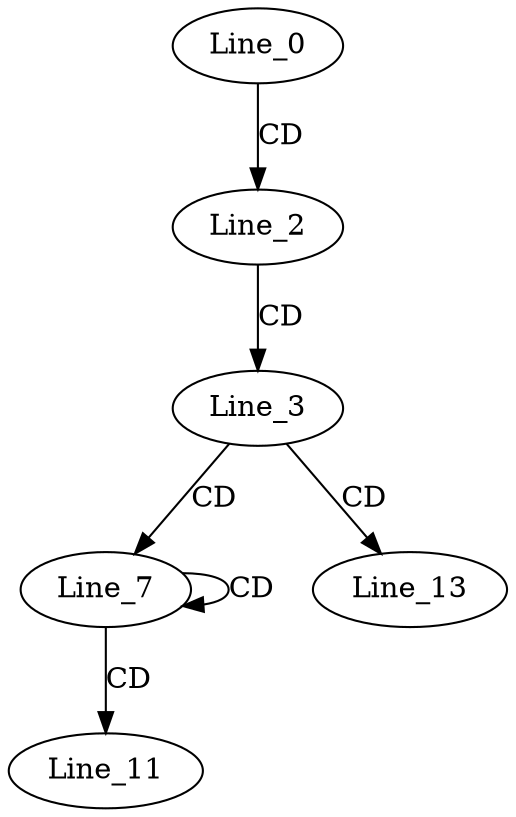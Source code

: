 digraph G {
  Line_0;
  Line_2;
  Line_3;
  Line_7;
  Line_7;
  Line_11;
  Line_11;
  Line_11;
  Line_13;
  Line_0 -> Line_2 [ label="CD" ];
  Line_2 -> Line_3 [ label="CD" ];
  Line_3 -> Line_7 [ label="CD" ];
  Line_7 -> Line_7 [ label="CD" ];
  Line_7 -> Line_11 [ label="CD" ];
  Line_3 -> Line_13 [ label="CD" ];
}
